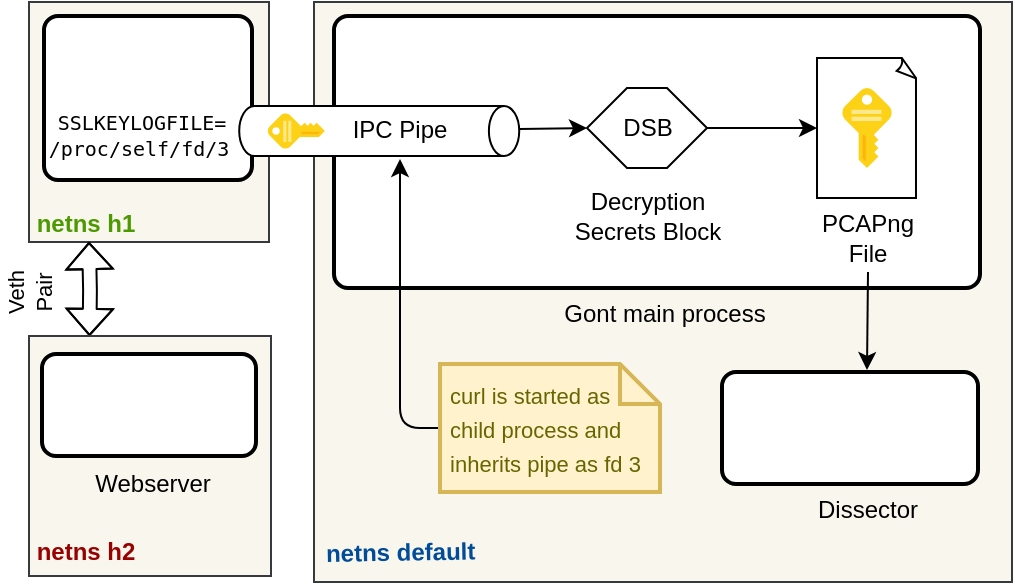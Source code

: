 <mxfile>
    <diagram id="aUrf0pcKg5FP6pgzM2ly" name="Page-1">
        <mxGraphModel dx="587" dy="696" grid="0" gridSize="10" guides="1" tooltips="1" connect="1" arrows="1" fold="1" page="1" pageScale="1" pageWidth="1654" pageHeight="2336" math="0" shadow="0">
            <root>
                <mxCell id="0"/>
                <mxCell id="1" parent="0"/>
                <mxCell id="48" value="" style="rounded=0;whiteSpace=wrap;html=1;fillColor=#f9f7ed;strokeColor=#36393d;" parent="1" vertex="1">
                    <mxGeometry x="342" y="114" width="349" height="290" as="geometry"/>
                </mxCell>
                <mxCell id="53" value="" style="rounded=1;whiteSpace=wrap;html=1;absoluteArcSize=1;arcSize=14;strokeWidth=2;fontColor=#004C99;" parent="1" vertex="1">
                    <mxGeometry x="352" y="121" width="323" height="136" as="geometry"/>
                </mxCell>
                <mxCell id="2" value="" style="rounded=0;whiteSpace=wrap;html=1;fillColor=#f9f7ed;strokeColor=#36393d;" parent="1" vertex="1">
                    <mxGeometry x="199.5" y="114" width="120" height="120" as="geometry"/>
                </mxCell>
                <mxCell id="11" value="" style="rounded=1;whiteSpace=wrap;html=1;absoluteArcSize=1;arcSize=14;strokeWidth=2;" parent="1" vertex="1">
                    <mxGeometry x="207" y="121" width="104" height="82" as="geometry"/>
                </mxCell>
                <mxCell id="16" style="edgeStyle=none;html=1;entryX=0.5;entryY=0;entryDx=0;entryDy=0;" parent="1" edge="1">
                    <mxGeometry relative="1" as="geometry">
                        <mxPoint x="618.5" y="298" as="targetPoint"/>
                        <mxPoint x="619" y="249" as="sourcePoint"/>
                    </mxGeometry>
                </mxCell>
                <mxCell id="24" value="" style="shape=flexArrow;endArrow=classic;startArrow=classic;html=1;exitX=0.25;exitY=0;exitDx=0;exitDy=0;entryX=0.25;entryY=1;entryDx=0;entryDy=0;endWidth=15.352;endSize=4.018;startWidth=15.352;startSize=4.018;width=6.875;" parent="1" source="12" target="2" edge="1">
                    <mxGeometry width="100" height="100" relative="1" as="geometry">
                        <mxPoint x="228" y="323" as="sourcePoint"/>
                        <mxPoint x="228" y="245" as="targetPoint"/>
                        <Array as="points">
                            <mxPoint x="230" y="258"/>
                        </Array>
                    </mxGeometry>
                </mxCell>
                <mxCell id="41" value="" style="shape=image;verticalLabelPosition=bottom;labelBackgroundColor=#ffffff;verticalAlign=top;aspect=fixed;imageAspect=0;image=https://dtb24j9dud7b2.cloudfront.net/wp-content/uploads/2016/11/HTTPS-green-lock-300x121.png;rotation=0;" parent="1" vertex="1">
                    <mxGeometry x="246.7" y="242" width="66.3" height="26.74" as="geometry"/>
                </mxCell>
                <mxCell id="12" value="" style="rounded=0;whiteSpace=wrap;html=1;fillColor=#f9f7ed;strokeColor=#36393d;" parent="1" vertex="1">
                    <mxGeometry x="199.5" y="281" width="121" height="120" as="geometry"/>
                </mxCell>
                <mxCell id="54" value="" style="rounded=1;whiteSpace=wrap;html=1;absoluteArcSize=1;arcSize=14;strokeWidth=2;fontColor=#004C99;shadow=0;" parent="1" vertex="1">
                    <mxGeometry x="206" y="290" width="107" height="51" as="geometry"/>
                </mxCell>
                <mxCell id="27" value="" style="shape=image;verticalLabelPosition=bottom;labelBackgroundColor=#ffffff;verticalAlign=top;aspect=fixed;imageAspect=0;image=https://upload.wikimedia.org/wikipedia/commons/thumb/c/c5/Nginx_logo.svg/2560px-Nginx_logo.svg.png;" parent="1" vertex="1">
                    <mxGeometry x="212.85" y="305" width="96.3" height="20" as="geometry"/>
                </mxCell>
                <mxCell id="38" value="Webserver" style="text;html=1;align=center;verticalAlign=middle;resizable=0;points=[];autosize=1;strokeColor=none;fillColor=none;" parent="1" vertex="1">
                    <mxGeometry x="227" y="346" width="68" height="18" as="geometry"/>
                </mxCell>
                <mxCell id="15" style="edgeStyle=none;html=1;exitX=1;exitY=0.5;exitDx=0;exitDy=0;entryX=0;entryY=0.5;entryDx=0;entryDy=0;entryPerimeter=0;" parent="1" source="9" target="6" edge="1">
                    <mxGeometry relative="1" as="geometry">
                        <mxPoint x="588.5" y="178.5" as="targetPoint"/>
                    </mxGeometry>
                </mxCell>
                <mxCell id="9" value="DSB" style="shape=hexagon;perimeter=hexagonPerimeter2;whiteSpace=wrap;html=1;fixedSize=1;" parent="1" vertex="1">
                    <mxGeometry x="478.5" y="157" width="60" height="40" as="geometry"/>
                </mxCell>
                <mxCell id="14" value="" style="group" parent="1" vertex="1" connectable="0">
                    <mxGeometry x="588.5" y="142" width="60" height="100" as="geometry"/>
                </mxCell>
                <mxCell id="6" value="" style="whiteSpace=wrap;html=1;shape=mxgraph.basic.document" parent="14" vertex="1">
                    <mxGeometry x="5" width="50" height="70" as="geometry"/>
                </mxCell>
                <mxCell id="7" value="PCAPng&lt;br&gt;File" style="text;html=1;strokeColor=none;fillColor=none;align=center;verticalAlign=middle;whiteSpace=wrap;rounded=0;" parent="14" vertex="1">
                    <mxGeometry y="75" width="60" height="30" as="geometry"/>
                </mxCell>
                <mxCell id="17" value="" style="sketch=0;aspect=fixed;html=1;points=[];align=center;image;fontSize=12;image=img/lib/mscae/Key.svg;rotation=0;" parent="14" vertex="1">
                    <mxGeometry x="17.6" y="15" width="24.8" height="40" as="geometry"/>
                </mxCell>
                <mxCell id="21" value="Decryption&lt;br&gt;Secrets Block" style="text;html=1;strokeColor=none;fillColor=none;align=center;verticalAlign=middle;whiteSpace=wrap;rounded=0;" parent="1" vertex="1">
                    <mxGeometry x="468.75" y="206" width="79.5" height="30" as="geometry"/>
                </mxCell>
                <mxCell id="23" style="edgeStyle=none;html=1;exitX=0.5;exitY=0;exitDx=0;exitDy=0;exitPerimeter=0;entryX=0;entryY=0.5;entryDx=0;entryDy=0;" parent="1" target="9" edge="1">
                    <mxGeometry relative="1" as="geometry">
                        <mxPoint x="444.61" y="177.5" as="sourcePoint"/>
                    </mxGeometry>
                </mxCell>
                <mxCell id="49" value="netns h2" style="text;html=1;strokeColor=none;fillColor=none;align=center;verticalAlign=middle;whiteSpace=wrap;rounded=0;rotation=0;fontStyle=1;fontColor=#990000;" parent="1" vertex="1">
                    <mxGeometry x="198" y="374" width="60" height="30" as="geometry"/>
                </mxCell>
                <mxCell id="51" value="netns default" style="text;html=1;strokeColor=none;fillColor=none;align=left;verticalAlign=middle;whiteSpace=wrap;rounded=0;rotation=-1;fontStyle=1;fontColor=#004C99;" parent="1" vertex="1">
                    <mxGeometry x="345.77" y="374" width="112" height="30" as="geometry"/>
                </mxCell>
                <mxCell id="22" value="Dissector" style="text;html=1;strokeColor=none;fillColor=none;align=center;verticalAlign=middle;whiteSpace=wrap;rounded=0;" parent="1" vertex="1">
                    <mxGeometry x="599.738" y="353.001" width="37.535" height="29.459" as="geometry"/>
                </mxCell>
                <mxCell id="10" value="" style="shape=image;verticalLabelPosition=bottom;labelBackgroundColor=#ffffff;verticalAlign=top;aspect=fixed;imageAspect=0;image=https://upload.wikimedia.org/wikipedia/commons/thumb/8/8a/Curl-logo.svg/2560px-Curl-logo.svg.png;" parent="1" vertex="1">
                    <mxGeometry x="217" y="129" width="79.67" height="23.9" as="geometry"/>
                </mxCell>
                <mxCell id="50" value="netns h1" style="text;html=1;strokeColor=none;fillColor=none;align=center;verticalAlign=middle;whiteSpace=wrap;rounded=0;rotation=0;fontStyle=1;fontColor=#4D9900;" parent="1" vertex="1">
                    <mxGeometry x="198" y="210" width="60" height="30" as="geometry"/>
                </mxCell>
                <mxCell id="55" value="" style="group" parent="1" vertex="1" connectable="0">
                    <mxGeometry x="204" y="159" width="101.5" height="47.5" as="geometry"/>
                </mxCell>
                <mxCell id="34" value="&lt;p style=&quot;line-height: 1&quot;&gt;&lt;/p&gt;&lt;pre&gt;&lt;font style=&quot;font-size: 10px&quot;&gt;SSLKEYLOGFILE=&lt;/font&gt;&lt;/pre&gt;&lt;p&gt;&lt;/p&gt;" style="text;html=1;strokeColor=none;fillColor=none;align=center;verticalAlign=middle;whiteSpace=wrap;rounded=0;" parent="55" vertex="1">
                    <mxGeometry x="1.5" width="100" height="30" as="geometry"/>
                </mxCell>
                <mxCell id="35" value="&lt;pre&gt;&lt;font style=&quot;font-size: 10px&quot;&gt;/proc/self/fd/3&lt;/font&gt;&lt;/pre&gt;" style="text;html=1;align=center;verticalAlign=middle;resizable=0;points=[];autosize=1;strokeColor=none;fillColor=none;" parent="55" vertex="1">
                    <mxGeometry y="6.5" width="100" height="43" as="geometry"/>
                </mxCell>
                <mxCell id="3" value="" style="shape=cylinder3;whiteSpace=wrap;html=1;boundedLbl=1;backgroundOutline=1;size=7.583;rotation=90;" parent="1" vertex="1">
                    <mxGeometry x="362.11" y="108.5" width="25" height="140" as="geometry"/>
                </mxCell>
                <mxCell id="18" value="IPC Pipe" style="text;html=1;strokeColor=none;fillColor=none;align=center;verticalAlign=middle;whiteSpace=wrap;rounded=0;" parent="1" vertex="1">
                    <mxGeometry x="335" y="162.5" width="100" height="30" as="geometry"/>
                </mxCell>
                <mxCell id="4" value="" style="sketch=0;aspect=fixed;html=1;points=[];align=center;image;fontSize=12;image=img/lib/mscae/Key.svg;rotation=-90;" parent="1" vertex="1">
                    <mxGeometry x="324.3" y="164.22" width="17.7" height="28.55" as="geometry"/>
                </mxCell>
                <mxCell id="58" style="edgeStyle=orthogonalEdgeStyle;html=1;entryX=0.5;entryY=1;entryDx=0;entryDy=0;fontSize=12;fontColor=#000000;exitX=0;exitY=0.5;exitDx=0;exitDy=0;exitPerimeter=0;" parent="1" source="56" target="18" edge="1">
                    <mxGeometry relative="1" as="geometry"/>
                </mxCell>
                <mxCell id="56" value="&lt;font style=&quot;font-size: 11px&quot;&gt;&amp;nbsp;curl is started&amp;nbsp;&lt;span&gt;as&lt;/span&gt;&lt;br&gt;&amp;nbsp;child process and&amp;nbsp; &amp;nbsp;inherits pipe as fd 3&lt;/font&gt;" style="shape=note;strokeWidth=2;fontSize=14;size=20;whiteSpace=wrap;html=1;fillColor=#fff2cc;strokeColor=#d6b656;fontColor=#666600;shadow=0;align=left;" parent="1" vertex="1">
                    <mxGeometry x="405" y="295" width="110" height="64" as="geometry"/>
                </mxCell>
                <mxCell id="57" value="Gont main process" style="text;html=1;align=center;verticalAlign=middle;resizable=0;points=[];autosize=1;strokeColor=none;fillColor=none;fontSize=12;fontColor=#000000;" parent="1" vertex="1">
                    <mxGeometry x="461" y="261" width="111" height="18" as="geometry"/>
                </mxCell>
                <mxCell id="59" value="" style="rounded=1;whiteSpace=wrap;html=1;absoluteArcSize=1;arcSize=14;strokeWidth=2;shadow=0;fontSize=11;fontColor=#000000;" parent="1" vertex="1">
                    <mxGeometry x="546" y="299" width="128" height="56" as="geometry"/>
                </mxCell>
                <mxCell id="13" value="" style="shape=image;verticalLabelPosition=bottom;labelBackgroundColor=#ffffff;verticalAlign=top;aspect=fixed;imageAspect=0;image=https://upload.wikimedia.org/wikipedia/commons/thumb/b/b9/Wireshark_Logo.svg/300px-Wireshark_Logo.svg.png;" parent="1" vertex="1">
                    <mxGeometry x="550.575" y="308.06" width="118.859" height="32.887" as="geometry"/>
                </mxCell>
                <mxCell id="60" value="Veth&lt;br&gt;Pair" style="text;html=1;strokeColor=none;fillColor=none;align=center;verticalAlign=middle;whiteSpace=wrap;rounded=0;shadow=0;fontSize=11;fontColor=#000000;rotation=-90;" parent="1" vertex="1">
                    <mxGeometry x="170" y="244" width="60" height="30" as="geometry"/>
                </mxCell>
            </root>
        </mxGraphModel>
    </diagram>
</mxfile>
